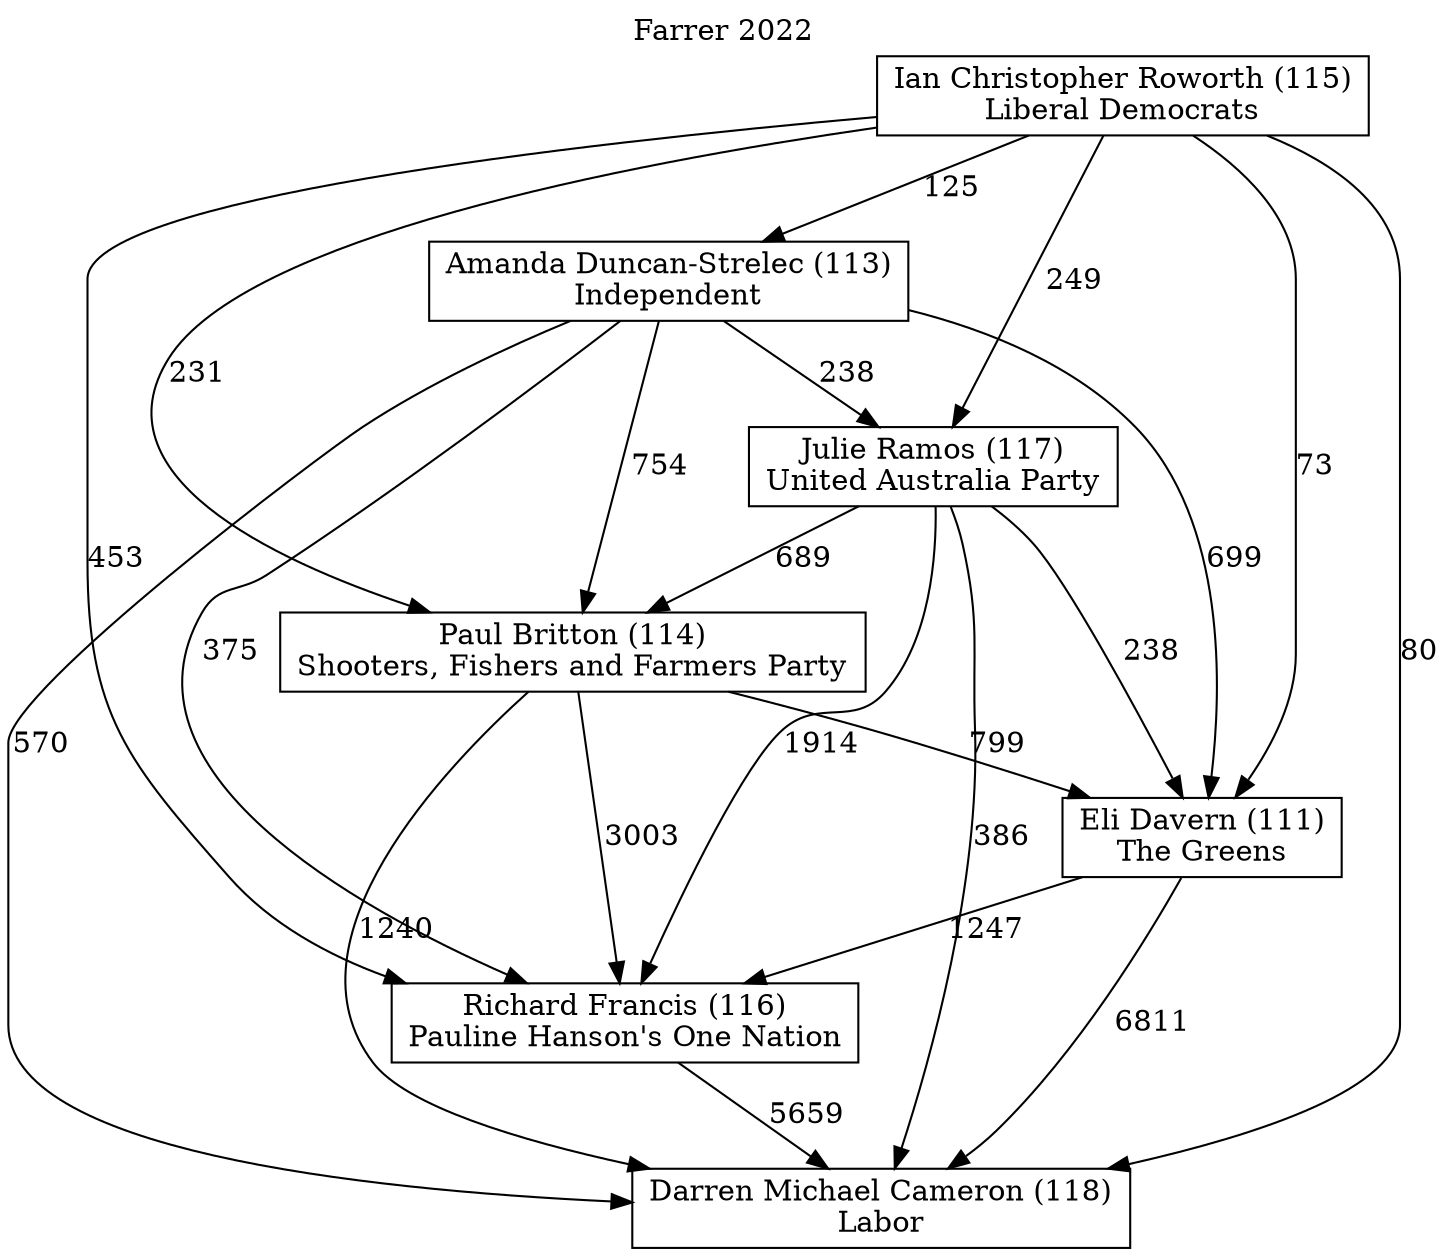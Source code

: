 // House preference flow
digraph "Darren Michael Cameron (118)_Farrer_2022" {
	graph [label="Farrer 2022" labelloc=t mclimit=10]
	node [shape=box]
	"Eli Davern (111)" [label="Eli Davern (111)
The Greens"]
	"Darren Michael Cameron (118)" [label="Darren Michael Cameron (118)
Labor"]
	"Richard Francis (116)" [label="Richard Francis (116)
Pauline Hanson's One Nation"]
	"Ian Christopher Roworth (115)" [label="Ian Christopher Roworth (115)
Liberal Democrats"]
	"Julie Ramos (117)" [label="Julie Ramos (117)
United Australia Party"]
	"Paul Britton (114)" [label="Paul Britton (114)
Shooters, Fishers and Farmers Party"]
	"Amanda Duncan-Strelec (113)" [label="Amanda Duncan-Strelec (113)
Independent"]
	"Richard Francis (116)" -> "Darren Michael Cameron (118)" [label=5659]
	"Ian Christopher Roworth (115)" -> "Julie Ramos (117)" [label=249]
	"Ian Christopher Roworth (115)" -> "Amanda Duncan-Strelec (113)" [label=125]
	"Julie Ramos (117)" -> "Darren Michael Cameron (118)" [label=386]
	"Amanda Duncan-Strelec (113)" -> "Eli Davern (111)" [label=699]
	"Ian Christopher Roworth (115)" -> "Eli Davern (111)" [label=73]
	"Ian Christopher Roworth (115)" -> "Darren Michael Cameron (118)" [label=80]
	"Paul Britton (114)" -> "Richard Francis (116)" [label=3003]
	"Eli Davern (111)" -> "Richard Francis (116)" [label=1247]
	"Eli Davern (111)" -> "Darren Michael Cameron (118)" [label=6811]
	"Amanda Duncan-Strelec (113)" -> "Richard Francis (116)" [label=375]
	"Amanda Duncan-Strelec (113)" -> "Paul Britton (114)" [label=754]
	"Amanda Duncan-Strelec (113)" -> "Darren Michael Cameron (118)" [label=570]
	"Julie Ramos (117)" -> "Eli Davern (111)" [label=238]
	"Julie Ramos (117)" -> "Richard Francis (116)" [label=1914]
	"Ian Christopher Roworth (115)" -> "Richard Francis (116)" [label=453]
	"Ian Christopher Roworth (115)" -> "Paul Britton (114)" [label=231]
	"Paul Britton (114)" -> "Darren Michael Cameron (118)" [label=1240]
	"Julie Ramos (117)" -> "Paul Britton (114)" [label=689]
	"Amanda Duncan-Strelec (113)" -> "Julie Ramos (117)" [label=238]
	"Paul Britton (114)" -> "Eli Davern (111)" [label=799]
}
